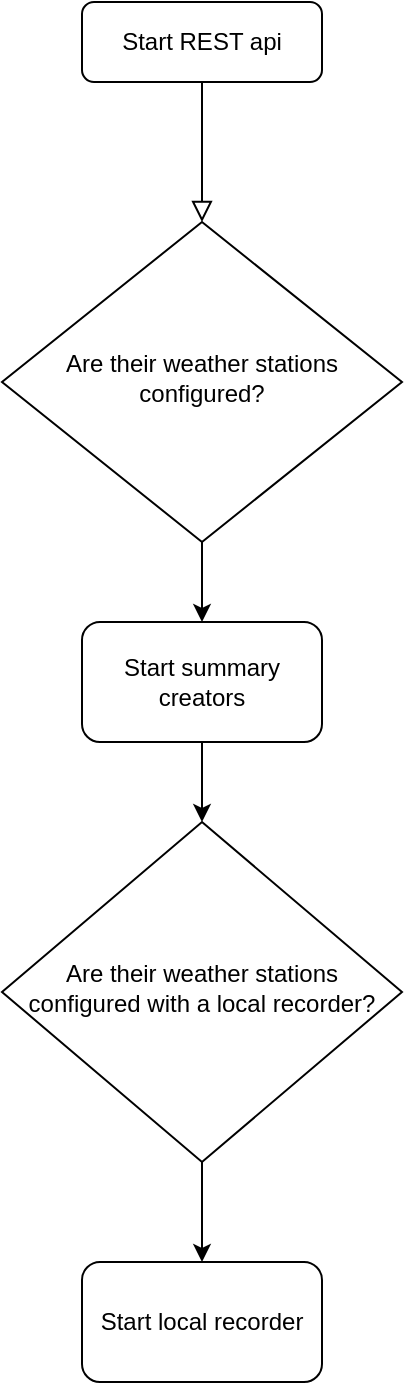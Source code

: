 <mxfile version="24.5.3" type="device">
  <diagram id="C5RBs43oDa-KdzZeNtuy" name="Page-1">
    <mxGraphModel dx="1098" dy="820" grid="1" gridSize="10" guides="1" tooltips="1" connect="1" arrows="1" fold="1" page="1" pageScale="1" pageWidth="827" pageHeight="1169" math="0" shadow="0">
      <root>
        <mxCell id="WIyWlLk6GJQsqaUBKTNV-0" />
        <mxCell id="WIyWlLk6GJQsqaUBKTNV-1" parent="WIyWlLk6GJQsqaUBKTNV-0" />
        <mxCell id="UouPSL3YoMBt7oU9wibN-0" value="" style="rounded=0;html=1;jettySize=auto;orthogonalLoop=1;fontSize=11;endArrow=block;endFill=0;endSize=8;strokeWidth=1;shadow=0;labelBackgroundColor=none;edgeStyle=orthogonalEdgeStyle;" edge="1" parent="WIyWlLk6GJQsqaUBKTNV-1" source="UouPSL3YoMBt7oU9wibN-1" target="UouPSL3YoMBt7oU9wibN-3">
          <mxGeometry relative="1" as="geometry" />
        </mxCell>
        <mxCell id="UouPSL3YoMBt7oU9wibN-1" value="Start REST api" style="rounded=1;whiteSpace=wrap;html=1;fontSize=12;glass=0;strokeWidth=1;shadow=0;" vertex="1" parent="WIyWlLk6GJQsqaUBKTNV-1">
          <mxGeometry x="160" y="70" width="120" height="40" as="geometry" />
        </mxCell>
        <mxCell id="UouPSL3YoMBt7oU9wibN-2" style="edgeStyle=orthogonalEdgeStyle;rounded=0;orthogonalLoop=1;jettySize=auto;html=1;exitX=0.5;exitY=1;exitDx=0;exitDy=0;" edge="1" parent="WIyWlLk6GJQsqaUBKTNV-1" source="UouPSL3YoMBt7oU9wibN-3" target="UouPSL3YoMBt7oU9wibN-5">
          <mxGeometry relative="1" as="geometry" />
        </mxCell>
        <mxCell id="UouPSL3YoMBt7oU9wibN-3" value="Are their weather stations configured?" style="rhombus;whiteSpace=wrap;html=1;shadow=0;fontFamily=Helvetica;fontSize=12;align=center;strokeWidth=1;spacing=6;spacingTop=-4;" vertex="1" parent="WIyWlLk6GJQsqaUBKTNV-1">
          <mxGeometry x="120" y="180" width="200" height="160" as="geometry" />
        </mxCell>
        <mxCell id="UouPSL3YoMBt7oU9wibN-4" style="edgeStyle=orthogonalEdgeStyle;rounded=0;orthogonalLoop=1;jettySize=auto;html=1;exitX=0.5;exitY=1;exitDx=0;exitDy=0;entryX=0.5;entryY=0;entryDx=0;entryDy=0;" edge="1" parent="WIyWlLk6GJQsqaUBKTNV-1" source="UouPSL3YoMBt7oU9wibN-5" target="UouPSL3YoMBt7oU9wibN-7">
          <mxGeometry relative="1" as="geometry" />
        </mxCell>
        <mxCell id="UouPSL3YoMBt7oU9wibN-5" value="Start summary creators" style="rounded=1;whiteSpace=wrap;html=1;" vertex="1" parent="WIyWlLk6GJQsqaUBKTNV-1">
          <mxGeometry x="160" y="380" width="120" height="60" as="geometry" />
        </mxCell>
        <mxCell id="UouPSL3YoMBt7oU9wibN-6" style="edgeStyle=orthogonalEdgeStyle;rounded=0;orthogonalLoop=1;jettySize=auto;html=1;entryX=0.5;entryY=0;entryDx=0;entryDy=0;" edge="1" parent="WIyWlLk6GJQsqaUBKTNV-1" source="UouPSL3YoMBt7oU9wibN-7" target="UouPSL3YoMBt7oU9wibN-8">
          <mxGeometry relative="1" as="geometry" />
        </mxCell>
        <mxCell id="UouPSL3YoMBt7oU9wibN-7" value="Are their weather stations configured with a local recorder?" style="rhombus;whiteSpace=wrap;html=1;shadow=0;fontFamily=Helvetica;fontSize=12;align=center;strokeWidth=1;spacing=6;spacingTop=-4;" vertex="1" parent="WIyWlLk6GJQsqaUBKTNV-1">
          <mxGeometry x="120" y="480" width="200" height="170" as="geometry" />
        </mxCell>
        <mxCell id="UouPSL3YoMBt7oU9wibN-8" value="Start local recorder" style="rounded=1;whiteSpace=wrap;html=1;" vertex="1" parent="WIyWlLk6GJQsqaUBKTNV-1">
          <mxGeometry x="160" y="700" width="120" height="60" as="geometry" />
        </mxCell>
      </root>
    </mxGraphModel>
  </diagram>
</mxfile>

